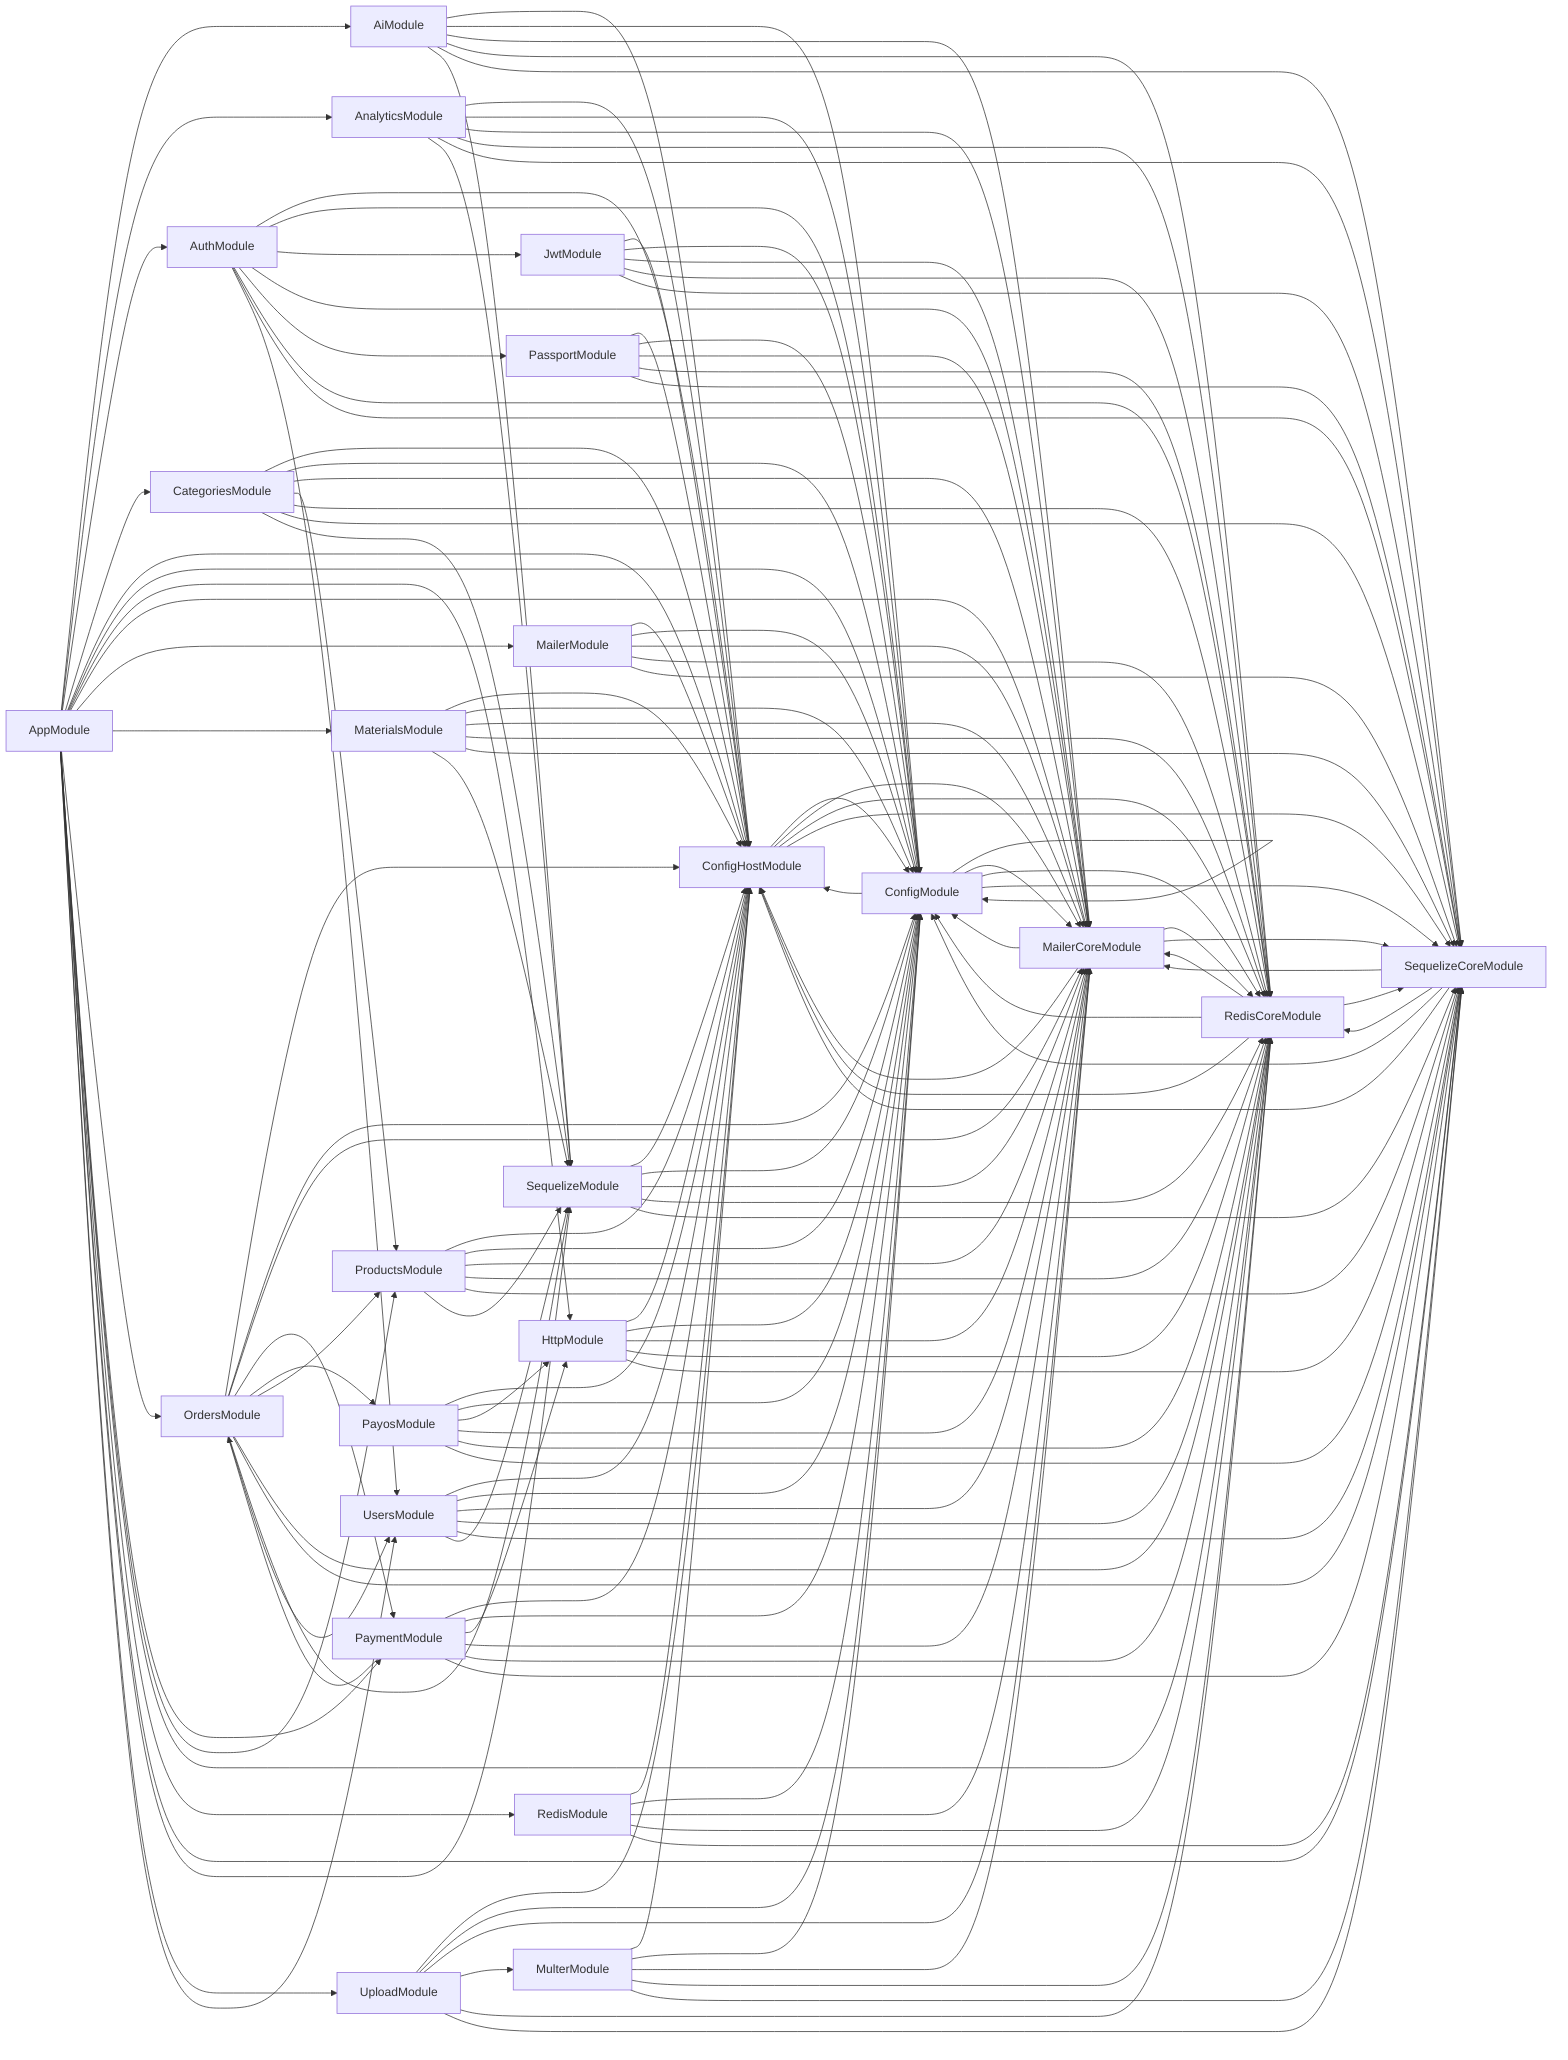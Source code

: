 graph LR
    AiModule-->ConfigHostModule
  AiModule-->ConfigModule
  AiModule-->MailerCoreModule
  AiModule-->RedisCoreModule
  AiModule-->SequelizeCoreModule
  AiModule-->SequelizeModule
  AnalyticsModule-->ConfigHostModule
  AnalyticsModule-->ConfigModule
  AnalyticsModule-->MailerCoreModule
  AnalyticsModule-->RedisCoreModule
  AnalyticsModule-->SequelizeCoreModule
  AnalyticsModule-->SequelizeModule
  AppModule-->AiModule
  AppModule-->AnalyticsModule
  AppModule-->AuthModule
  AppModule-->CategoriesModule
  AppModule-->ConfigHostModule
  AppModule-->ConfigModule
  AppModule-->HttpModule
  AppModule-->MailerCoreModule
  AppModule-->MailerModule
  AppModule-->MaterialsModule
  AppModule-->OrdersModule
  AppModule-->PaymentModule
  AppModule-->ProductsModule
  AppModule-->RedisCoreModule
  AppModule-->RedisModule
  AppModule-->SequelizeCoreModule
  AppModule-->SequelizeModule
  AppModule-->UploadModule
  AppModule-->UsersModule
  AuthModule-->ConfigHostModule
  AuthModule-->ConfigModule
  AuthModule-->JwtModule
  AuthModule-->MailerCoreModule
  AuthModule-->PassportModule
  AuthModule-->RedisCoreModule
  AuthModule-->SequelizeCoreModule
  AuthModule-->UsersModule
  CategoriesModule-->ConfigHostModule
  CategoriesModule-->ConfigModule
  CategoriesModule-->MailerCoreModule
  CategoriesModule-->ProductsModule
  CategoriesModule-->RedisCoreModule
  CategoriesModule-->SequelizeCoreModule
  CategoriesModule-->SequelizeModule
  ConfigHostModule-->ConfigModule
  ConfigHostModule-->MailerCoreModule
  ConfigHostModule-->RedisCoreModule
  ConfigHostModule-->SequelizeCoreModule
  ConfigModule-->ConfigHostModule
  ConfigModule-->ConfigModule
  ConfigModule-->MailerCoreModule
  ConfigModule-->RedisCoreModule
  ConfigModule-->SequelizeCoreModule
  HttpModule-->ConfigHostModule
  HttpModule-->ConfigModule
  HttpModule-->MailerCoreModule
  HttpModule-->RedisCoreModule
  HttpModule-->SequelizeCoreModule
  JwtModule-->ConfigHostModule
  JwtModule-->ConfigModule
  JwtModule-->MailerCoreModule
  JwtModule-->RedisCoreModule
  JwtModule-->SequelizeCoreModule
  MailerCoreModule-->ConfigHostModule
  MailerCoreModule-->ConfigModule
  MailerCoreModule-->RedisCoreModule
  MailerCoreModule-->SequelizeCoreModule
  MailerModule-->ConfigHostModule
  MailerModule-->ConfigModule
  MailerModule-->MailerCoreModule
  MailerModule-->RedisCoreModule
  MailerModule-->SequelizeCoreModule
  MaterialsModule-->ConfigHostModule
  MaterialsModule-->ConfigModule
  MaterialsModule-->MailerCoreModule
  MaterialsModule-->RedisCoreModule
  MaterialsModule-->SequelizeCoreModule
  MaterialsModule-->SequelizeModule
  MulterModule-->ConfigHostModule
  MulterModule-->ConfigModule
  MulterModule-->MailerCoreModule
  MulterModule-->RedisCoreModule
  MulterModule-->SequelizeCoreModule
  OrdersModule-->ConfigHostModule
  OrdersModule-->ConfigModule
  OrdersModule-->MailerCoreModule
  OrdersModule-->PaymentModule
  OrdersModule-->PayosModule
  OrdersModule-->ProductsModule
  OrdersModule-->RedisCoreModule
  OrdersModule-->SequelizeCoreModule
  OrdersModule-->SequelizeModule
  OrdersModule-->UsersModule
  PassportModule-->ConfigHostModule
  PassportModule-->ConfigModule
  PassportModule-->MailerCoreModule
  PassportModule-->RedisCoreModule
  PassportModule-->SequelizeCoreModule
  PaymentModule-->ConfigHostModule
  PaymentModule-->ConfigModule
  PaymentModule-->HttpModule
  PaymentModule-->MailerCoreModule
  PaymentModule-->OrdersModule
  PaymentModule-->RedisCoreModule
  PaymentModule-->SequelizeCoreModule
  PayosModule-->ConfigHostModule
  PayosModule-->ConfigModule
  PayosModule-->HttpModule
  PayosModule-->MailerCoreModule
  PayosModule-->RedisCoreModule
  PayosModule-->SequelizeCoreModule
  ProductsModule-->ConfigHostModule
  ProductsModule-->ConfigModule
  ProductsModule-->MailerCoreModule
  ProductsModule-->RedisCoreModule
  ProductsModule-->SequelizeCoreModule
  ProductsModule-->SequelizeModule
  RedisCoreModule-->ConfigHostModule
  RedisCoreModule-->ConfigModule
  RedisCoreModule-->MailerCoreModule
  RedisCoreModule-->SequelizeCoreModule
  RedisModule-->ConfigHostModule
  RedisModule-->ConfigModule
  RedisModule-->MailerCoreModule
  RedisModule-->RedisCoreModule
  RedisModule-->SequelizeCoreModule
  SequelizeCoreModule-->ConfigHostModule
  SequelizeCoreModule-->ConfigModule
  SequelizeCoreModule-->MailerCoreModule
  SequelizeCoreModule-->RedisCoreModule
  SequelizeModule-->ConfigHostModule
  SequelizeModule-->ConfigModule
  SequelizeModule-->MailerCoreModule
  SequelizeModule-->RedisCoreModule
  SequelizeModule-->SequelizeCoreModule
  UploadModule-->ConfigHostModule
  UploadModule-->ConfigModule
  UploadModule-->MailerCoreModule
  UploadModule-->MulterModule
  UploadModule-->RedisCoreModule
  UploadModule-->SequelizeCoreModule
  UsersModule-->ConfigHostModule
  UsersModule-->ConfigModule
  UsersModule-->MailerCoreModule
  UsersModule-->RedisCoreModule
  UsersModule-->SequelizeCoreModule
  UsersModule-->SequelizeModule